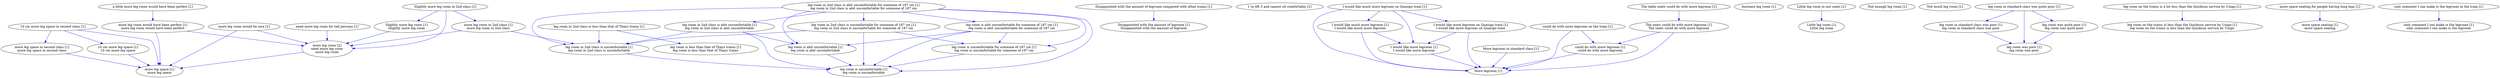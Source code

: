 digraph collapsedGraph {
"more leg room [2]\nneed more leg room\nmore leg room""10 cm more leg space in second class [1]""more leg space in second class [1]\nmore leg space in second class""more leg space [1]\nmore leg space""10 cm more leg space [1]\n10 cm more leg space""Disappointed with the amount of legroom compared with other trains [1]""Disappointed with the amount of legroom [1]\nDisappointed with the amount of legroom""I 'm 6ft 5 and cannot sit comfortably [1]""I would like much more legroom on Quasigo train [1]""I would like more legroom on Quasigo train [1]\nI would like more legroom on Quasigo train""I would like more legroom [1]\nI would like more legroom""I would like much more legroom [1]\nI would like much more legroom""Increase leg room [1]""Little leg room in our seats [1]""Little leg room [1]\nLittle leg room""More legroom [1]""More legroom in standard class [1]""Not enough leg room [1]""Not much leg room [1]""Slightly more leg room in 2nd class [1]""more leg room in 2nd class [1]\nmore leg room in 2nd class""Slightly more leg room [1]\nSlightly more leg room""The table seats could do with more legroom [1]""The seats could do with more legroom [1]\nThe seats could do with more legroom""a little more leg room would have been perfect [1]""more leg room would have been perfect [1]\nmore leg room would have been perfect""could do with more legroom on the train [1]""could do with more legroom [1]\ncould do with more legroom""leg room in 2nd class is abit uncomfortable for someone of 187 cm [1]\nleg room in 2nd class is abit uncomfortable for someone of 187 cm""leg room is abit uncomfortable for someone of 187 cm [1]\nleg room is abit uncomfortable for someone of 187 cm""leg room is abit uncomfortable [1]\nleg room is abit uncomfortable""leg room is uncomfortable [1]\nleg room is uncomfortable""leg room is uncomfortable for someone of 187 cm [1]\nleg room is uncomfortable for someone of 187 cm""leg room in 2nd class is abit uncomfortable [1]\nleg room in 2nd class is abit uncomfortable""leg room in 2nd class is uncomfortable [1]\nleg room in 2nd class is uncomfortable""leg room in 2nd class is uncomfortable for someone of 187 cm [1]\nleg room in 2nd class is uncomfortable for someone of 187 cm""leg room in 2nd class is less than that of Thays trains [1]""leg room is less than that of Thays trains [1]\nleg room is less than that of Thays trains""leg room in standard class was quite poor [1]""leg room in standard class was poor [1]\nleg room in standard class was poor""leg room was poor [1]\nleg room was poor""leg room was quite poor [1]\nleg room was quite poor""leg room on the trains is a lot less than the Quicksun service by Unigo [1]""leg room on the trains is less than the Quicksun service by Unigo [1]\nleg room on the trains is less than the Quicksun service by Unigo""more leg room would be nice [1]""more space seating for people having long legs [1]""more space seating [1]\nmore space seating""need more leg room for tall persons [1]""only comment I can make is the legroom in the train [1]""only comment I can make is the legroom [1]\nonly comment I can make is the legroom""10 cm more leg space in second class [1]" -> "more leg space in second class [1]\nmore leg space in second class" [color=blue]
"more leg space in second class [1]\nmore leg space in second class" -> "more leg space [1]\nmore leg space" [color=blue]
"10 cm more leg space in second class [1]" -> "10 cm more leg space [1]\n10 cm more leg space" [color=blue]
"10 cm more leg space [1]\n10 cm more leg space" -> "more leg space [1]\nmore leg space" [color=blue]
"10 cm more leg space in second class [1]" -> "more leg space [1]\nmore leg space" [color=blue]
"Disappointed with the amount of legroom compared with other trains [1]" -> "Disappointed with the amount of legroom [1]\nDisappointed with the amount of legroom" [color=blue]
"I would like much more legroom on Quasigo train [1]" -> "I would like more legroom on Quasigo train [1]\nI would like more legroom on Quasigo train" [color=blue]
"I would like more legroom on Quasigo train [1]\nI would like more legroom on Quasigo train" -> "I would like more legroom [1]\nI would like more legroom" [color=blue]
"I would like much more legroom on Quasigo train [1]" -> "I would like much more legroom [1]\nI would like much more legroom" [color=blue]
"I would like much more legroom [1]\nI would like much more legroom" -> "I would like more legroom [1]\nI would like more legroom" [color=blue]
"I would like much more legroom on Quasigo train [1]" -> "I would like more legroom [1]\nI would like more legroom" [color=blue]
"Little leg room in our seats [1]" -> "Little leg room [1]\nLittle leg room" [color=blue]
"I would like more legroom [1]\nI would like more legroom" -> "More legroom [1]" [color=blue]
"I would like much more legroom on Quasigo train [1]" -> "More legroom [1]" [color=blue]
"I would like more legroom on Quasigo train [1]\nI would like more legroom on Quasigo train" -> "More legroom [1]" [color=blue]
"I would like much more legroom [1]\nI would like much more legroom" -> "More legroom [1]" [color=blue]
"More legroom in standard class [1]" -> "More legroom [1]" [color=blue]
"Slightly more leg room in 2nd class [1]" -> "more leg room in 2nd class [1]\nmore leg room in 2nd class" [color=blue]
"more leg room in 2nd class [1]\nmore leg room in 2nd class" -> "more leg room [2]\nneed more leg room\nmore leg room" [color=blue]
"Slightly more leg room in 2nd class [1]" -> "Slightly more leg room [1]\nSlightly more leg room" [color=blue]
"Slightly more leg room [1]\nSlightly more leg room" -> "more leg room [2]\nneed more leg room\nmore leg room" [color=blue]
"Slightly more leg room in 2nd class [1]" -> "more leg room [2]\nneed more leg room\nmore leg room" [color=blue]
"more leg room [2]\nneed more leg room\nmore leg room" -> "more leg space [1]\nmore leg space" [color=blue]
"The table seats could do with more legroom [1]" -> "The seats could do with more legroom [1]\nThe seats could do with more legroom" [color=blue]
"The seats could do with more legroom [1]\nThe seats could do with more legroom" -> "More legroom [1]" [color=blue]
"a little more leg room would have been perfect [1]" -> "more leg room would have been perfect [1]\nmore leg room would have been perfect" [color=blue]
"more leg room would have been perfect [1]\nmore leg room would have been perfect" -> "more leg space [1]\nmore leg space" [color=blue]
"could do with more legroom on the train [1]" -> "could do with more legroom [1]\ncould do with more legroom" [color=blue]
"could do with more legroom [1]\ncould do with more legroom" -> "More legroom [1]" [color=blue]
"The seats could do with more legroom [1]\nThe seats could do with more legroom" -> "could do with more legroom [1]\ncould do with more legroom" [color=blue]
"could do with more legroom on the train [1]" -> "More legroom [1]" [color=blue]
"leg room in 2nd class is abit uncomfortable for someone of 187 cm [1]\nleg room in 2nd class is abit uncomfortable for someone of 187 cm" -> "leg room is abit uncomfortable for someone of 187 cm [1]\nleg room is abit uncomfortable for someone of 187 cm" [color=blue]
"leg room is abit uncomfortable for someone of 187 cm [1]\nleg room is abit uncomfortable for someone of 187 cm" -> "leg room is abit uncomfortable [1]\nleg room is abit uncomfortable" [color=blue]
"leg room is abit uncomfortable [1]\nleg room is abit uncomfortable" -> "leg room is uncomfortable [1]\nleg room is uncomfortable" [color=blue]
"leg room is abit uncomfortable for someone of 187 cm [1]\nleg room is abit uncomfortable for someone of 187 cm" -> "leg room is uncomfortable for someone of 187 cm [1]\nleg room is uncomfortable for someone of 187 cm" [color=blue]
"leg room is uncomfortable for someone of 187 cm [1]\nleg room is uncomfortable for someone of 187 cm" -> "leg room is uncomfortable [1]\nleg room is uncomfortable" [color=blue]
"leg room in 2nd class is abit uncomfortable for someone of 187 cm [1]\nleg room in 2nd class is abit uncomfortable for someone of 187 cm" -> "leg room in 2nd class is abit uncomfortable [1]\nleg room in 2nd class is abit uncomfortable" [color=blue]
"leg room in 2nd class is abit uncomfortable [1]\nleg room in 2nd class is abit uncomfortable" -> "leg room is abit uncomfortable [1]\nleg room is abit uncomfortable" [color=blue]
"leg room in 2nd class is abit uncomfortable [1]\nleg room in 2nd class is abit uncomfortable" -> "leg room in 2nd class is uncomfortable [1]\nleg room in 2nd class is uncomfortable" [color=blue]
"leg room in 2nd class is uncomfortable [1]\nleg room in 2nd class is uncomfortable" -> "leg room is uncomfortable [1]\nleg room is uncomfortable" [color=blue]
"leg room in 2nd class is abit uncomfortable for someone of 187 cm [1]\nleg room in 2nd class is abit uncomfortable for someone of 187 cm" -> "leg room in 2nd class is uncomfortable for someone of 187 cm [1]\nleg room in 2nd class is uncomfortable for someone of 187 cm" [color=blue]
"leg room in 2nd class is uncomfortable for someone of 187 cm [1]\nleg room in 2nd class is uncomfortable for someone of 187 cm" -> "leg room is uncomfortable for someone of 187 cm [1]\nleg room is uncomfortable for someone of 187 cm" [color=blue]
"leg room in 2nd class is uncomfortable for someone of 187 cm [1]\nleg room in 2nd class is uncomfortable for someone of 187 cm" -> "leg room in 2nd class is uncomfortable [1]\nleg room in 2nd class is uncomfortable" [color=blue]
"leg room in 2nd class is abit uncomfortable for someone of 187 cm [1]\nleg room in 2nd class is abit uncomfortable for someone of 187 cm" -> "leg room in 2nd class is uncomfortable [1]\nleg room in 2nd class is uncomfortable" [color=blue]
"leg room in 2nd class is abit uncomfortable for someone of 187 cm [1]\nleg room in 2nd class is abit uncomfortable for someone of 187 cm" -> "leg room is uncomfortable for someone of 187 cm [1]\nleg room is uncomfortable for someone of 187 cm" [color=blue]
"leg room in 2nd class is abit uncomfortable for someone of 187 cm [1]\nleg room in 2nd class is abit uncomfortable for someone of 187 cm" -> "leg room is abit uncomfortable [1]\nleg room is abit uncomfortable" [color=blue]
"leg room is abit uncomfortable for someone of 187 cm [1]\nleg room is abit uncomfortable for someone of 187 cm" -> "leg room is uncomfortable [1]\nleg room is uncomfortable" [color=blue]
"leg room in 2nd class is abit uncomfortable [1]\nleg room in 2nd class is abit uncomfortable" -> "leg room is uncomfortable [1]\nleg room is uncomfortable" [color=blue]
"leg room in 2nd class is uncomfortable for someone of 187 cm [1]\nleg room in 2nd class is uncomfortable for someone of 187 cm" -> "leg room is uncomfortable [1]\nleg room is uncomfortable" [color=blue]
"leg room in 2nd class is abit uncomfortable for someone of 187 cm [1]\nleg room in 2nd class is abit uncomfortable for someone of 187 cm" -> "leg room is uncomfortable [1]\nleg room is uncomfortable" [color=blue]
"more leg room in 2nd class [1]\nmore leg room in 2nd class" -> "leg room in 2nd class is uncomfortable [1]\nleg room in 2nd class is uncomfortable" [color=blue]
"leg room in 2nd class is less than that of Thays trains [1]" -> "leg room is less than that of Thays trains [1]\nleg room is less than that of Thays trains" [color=blue]
"leg room in 2nd class is less than that of Thays trains [1]" -> "leg room in 2nd class is uncomfortable [1]\nleg room in 2nd class is uncomfortable" [color=blue]
"leg room in standard class was quite poor [1]" -> "leg room in standard class was poor [1]\nleg room in standard class was poor" [color=blue]
"leg room in standard class was poor [1]\nleg room in standard class was poor" -> "leg room was poor [1]\nleg room was poor" [color=blue]
"leg room in standard class was quite poor [1]" -> "leg room was quite poor [1]\nleg room was quite poor" [color=blue]
"leg room was quite poor [1]\nleg room was quite poor" -> "leg room was poor [1]\nleg room was poor" [color=blue]
"leg room in standard class was quite poor [1]" -> "leg room was poor [1]\nleg room was poor" [color=blue]
"leg room on the trains is a lot less than the Quicksun service by Unigo [1]" -> "leg room on the trains is less than the Quicksun service by Unigo [1]\nleg room on the trains is less than the Quicksun service by Unigo" [color=blue]
"more leg room would be nice [1]" -> "more leg space [1]\nmore leg space" [color=blue]
"more space seating for people having long legs [1]" -> "more space seating [1]\nmore space seating" [color=blue]
"need more leg room for tall persons [1]" -> "more leg room [2]\nneed more leg room\nmore leg room" [color=blue]
"more leg room would be nice [1]" -> "more leg room [2]\nneed more leg room\nmore leg room" [color=blue]
"more leg room would have been perfect [1]\nmore leg room would have been perfect" -> "more leg room [2]\nneed more leg room\nmore leg room" [color=blue]
"only comment I can make is the legroom in the train [1]" -> "only comment I can make is the legroom [1]\nonly comment I can make is the legroom" [color=blue]
}
